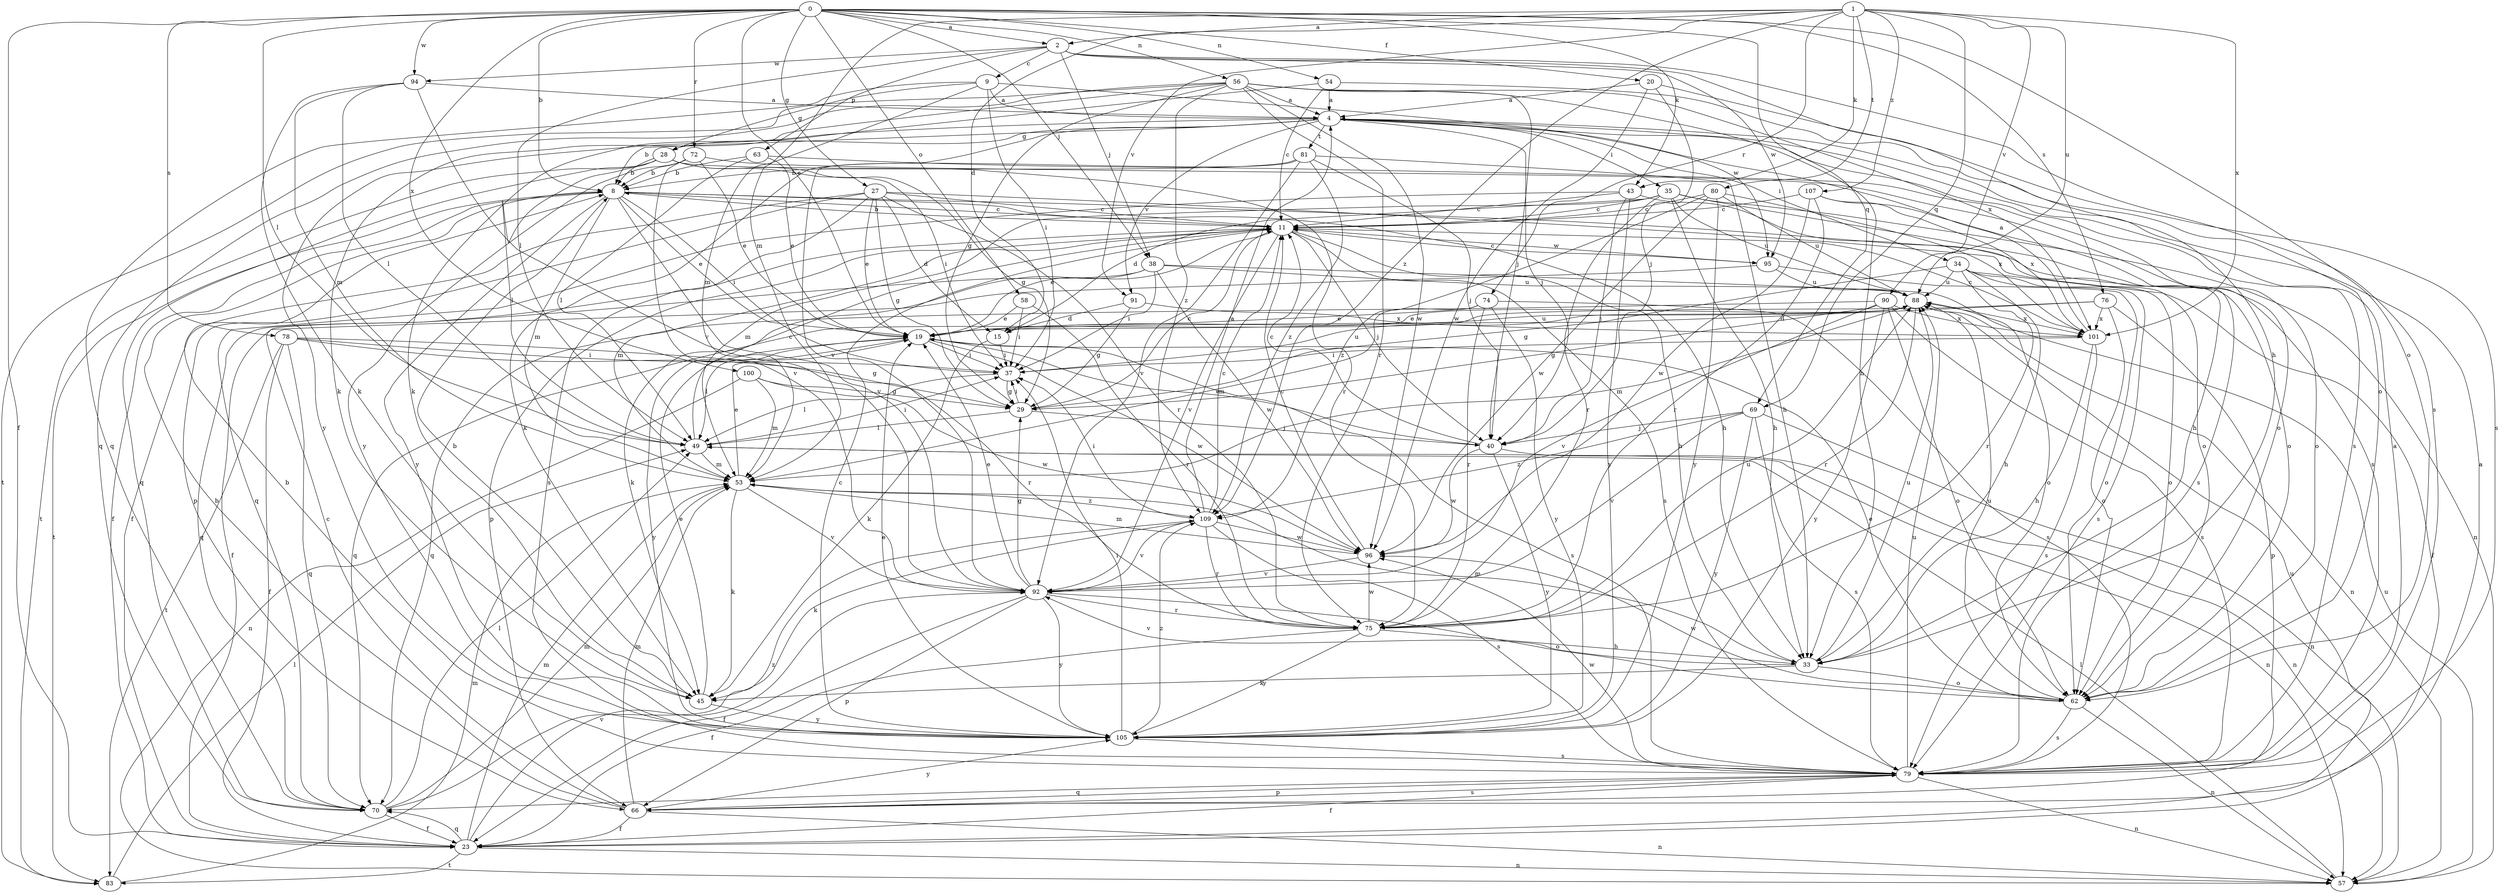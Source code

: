 strict digraph  {
0;
1;
2;
4;
8;
9;
11;
15;
19;
20;
23;
27;
28;
29;
33;
34;
35;
37;
38;
40;
43;
45;
49;
53;
54;
56;
57;
58;
62;
63;
66;
69;
70;
72;
74;
75;
76;
78;
79;
80;
81;
83;
88;
90;
91;
92;
94;
95;
96;
100;
101;
105;
107;
109;
0 -> 2  [label=a];
0 -> 8  [label=b];
0 -> 19  [label=e];
0 -> 20  [label=f];
0 -> 23  [label=f];
0 -> 27  [label=g];
0 -> 38  [label=j];
0 -> 43  [label=k];
0 -> 49  [label=l];
0 -> 54  [label=n];
0 -> 56  [label=n];
0 -> 58  [label=o];
0 -> 62  [label=o];
0 -> 69  [label=q];
0 -> 72  [label=r];
0 -> 76  [label=s];
0 -> 78  [label=s];
0 -> 94  [label=w];
0 -> 100  [label=x];
1 -> 2  [label=a];
1 -> 15  [label=d];
1 -> 43  [label=k];
1 -> 53  [label=m];
1 -> 69  [label=q];
1 -> 74  [label=r];
1 -> 80  [label=t];
1 -> 88  [label=u];
1 -> 90  [label=v];
1 -> 91  [label=v];
1 -> 101  [label=x];
1 -> 107  [label=z];
1 -> 109  [label=z];
2 -> 9  [label=c];
2 -> 33  [label=h];
2 -> 38  [label=j];
2 -> 49  [label=l];
2 -> 63  [label=p];
2 -> 79  [label=s];
2 -> 94  [label=w];
2 -> 95  [label=w];
4 -> 8  [label=b];
4 -> 28  [label=g];
4 -> 34  [label=i];
4 -> 35  [label=i];
4 -> 40  [label=j];
4 -> 79  [label=s];
4 -> 81  [label=t];
4 -> 91  [label=v];
4 -> 92  [label=v];
4 -> 105  [label=y];
8 -> 11  [label=c];
8 -> 19  [label=e];
8 -> 23  [label=f];
8 -> 33  [label=h];
8 -> 37  [label=i];
8 -> 53  [label=m];
8 -> 62  [label=o];
8 -> 83  [label=t];
8 -> 92  [label=v];
8 -> 105  [label=y];
9 -> 4  [label=a];
9 -> 28  [label=g];
9 -> 37  [label=i];
9 -> 53  [label=m];
9 -> 70  [label=q];
9 -> 95  [label=w];
11 -> 8  [label=b];
11 -> 19  [label=e];
11 -> 33  [label=h];
11 -> 40  [label=j];
11 -> 53  [label=m];
11 -> 66  [label=p];
11 -> 79  [label=s];
11 -> 92  [label=v];
11 -> 95  [label=w];
15 -> 37  [label=i];
15 -> 45  [label=k];
19 -> 37  [label=i];
19 -> 49  [label=l];
19 -> 79  [label=s];
19 -> 88  [label=u];
19 -> 96  [label=w];
19 -> 105  [label=y];
20 -> 4  [label=a];
20 -> 40  [label=j];
20 -> 79  [label=s];
20 -> 96  [label=w];
23 -> 53  [label=m];
23 -> 57  [label=n];
23 -> 70  [label=q];
23 -> 83  [label=t];
23 -> 88  [label=u];
23 -> 92  [label=v];
27 -> 11  [label=c];
27 -> 15  [label=d];
27 -> 19  [label=e];
27 -> 23  [label=f];
27 -> 29  [label=g];
27 -> 62  [label=o];
27 -> 66  [label=p];
27 -> 75  [label=r];
27 -> 79  [label=s];
28 -> 8  [label=b];
28 -> 29  [label=g];
28 -> 37  [label=i];
28 -> 49  [label=l];
28 -> 70  [label=q];
28 -> 75  [label=r];
28 -> 83  [label=t];
29 -> 11  [label=c];
29 -> 37  [label=i];
29 -> 40  [label=j];
29 -> 49  [label=l];
33 -> 45  [label=k];
33 -> 53  [label=m];
33 -> 62  [label=o];
33 -> 88  [label=u];
33 -> 92  [label=v];
34 -> 23  [label=f];
34 -> 29  [label=g];
34 -> 33  [label=h];
34 -> 62  [label=o];
34 -> 75  [label=r];
34 -> 79  [label=s];
34 -> 88  [label=u];
35 -> 11  [label=c];
35 -> 15  [label=d];
35 -> 33  [label=h];
35 -> 53  [label=m];
35 -> 57  [label=n];
35 -> 75  [label=r];
35 -> 79  [label=s];
35 -> 88  [label=u];
37 -> 29  [label=g];
37 -> 49  [label=l];
37 -> 88  [label=u];
38 -> 37  [label=i];
38 -> 45  [label=k];
38 -> 62  [label=o];
38 -> 70  [label=q];
38 -> 88  [label=u];
38 -> 96  [label=w];
40 -> 11  [label=c];
40 -> 19  [label=e];
40 -> 57  [label=n];
40 -> 96  [label=w];
40 -> 105  [label=y];
43 -> 11  [label=c];
43 -> 33  [label=h];
43 -> 40  [label=j];
43 -> 70  [label=q];
43 -> 105  [label=y];
45 -> 8  [label=b];
45 -> 19  [label=e];
45 -> 105  [label=y];
49 -> 11  [label=c];
49 -> 37  [label=i];
49 -> 53  [label=m];
49 -> 57  [label=n];
53 -> 19  [label=e];
53 -> 45  [label=k];
53 -> 92  [label=v];
53 -> 109  [label=z];
54 -> 4  [label=a];
54 -> 11  [label=c];
54 -> 45  [label=k];
54 -> 62  [label=o];
56 -> 4  [label=a];
56 -> 29  [label=g];
56 -> 33  [label=h];
56 -> 40  [label=j];
56 -> 45  [label=k];
56 -> 70  [label=q];
56 -> 75  [label=r];
56 -> 83  [label=t];
56 -> 96  [label=w];
56 -> 101  [label=x];
56 -> 109  [label=z];
57 -> 49  [label=l];
57 -> 88  [label=u];
58 -> 19  [label=e];
58 -> 37  [label=i];
58 -> 75  [label=r];
62 -> 19  [label=e];
62 -> 57  [label=n];
62 -> 79  [label=s];
62 -> 88  [label=u];
62 -> 96  [label=w];
63 -> 8  [label=b];
63 -> 19  [label=e];
63 -> 49  [label=l];
63 -> 79  [label=s];
66 -> 4  [label=a];
66 -> 8  [label=b];
66 -> 11  [label=c];
66 -> 23  [label=f];
66 -> 53  [label=m];
66 -> 57  [label=n];
66 -> 79  [label=s];
66 -> 105  [label=y];
69 -> 40  [label=j];
69 -> 57  [label=n];
69 -> 79  [label=s];
69 -> 92  [label=v];
69 -> 105  [label=y];
69 -> 109  [label=z];
70 -> 23  [label=f];
70 -> 49  [label=l];
70 -> 53  [label=m];
70 -> 109  [label=z];
72 -> 8  [label=b];
72 -> 19  [label=e];
72 -> 62  [label=o];
72 -> 92  [label=v];
72 -> 105  [label=y];
74 -> 19  [label=e];
74 -> 53  [label=m];
74 -> 75  [label=r];
74 -> 79  [label=s];
74 -> 105  [label=y];
75 -> 23  [label=f];
75 -> 33  [label=h];
75 -> 88  [label=u];
75 -> 96  [label=w];
75 -> 105  [label=y];
76 -> 15  [label=d];
76 -> 62  [label=o];
76 -> 66  [label=p];
76 -> 70  [label=q];
76 -> 101  [label=x];
78 -> 23  [label=f];
78 -> 29  [label=g];
78 -> 37  [label=i];
78 -> 70  [label=q];
78 -> 75  [label=r];
78 -> 83  [label=t];
79 -> 4  [label=a];
79 -> 8  [label=b];
79 -> 23  [label=f];
79 -> 57  [label=n];
79 -> 66  [label=p];
79 -> 70  [label=q];
79 -> 88  [label=u];
79 -> 96  [label=w];
80 -> 11  [label=c];
80 -> 88  [label=u];
80 -> 96  [label=w];
80 -> 101  [label=x];
80 -> 105  [label=y];
80 -> 109  [label=z];
81 -> 8  [label=b];
81 -> 33  [label=h];
81 -> 40  [label=j];
81 -> 45  [label=k];
81 -> 92  [label=v];
81 -> 109  [label=z];
83 -> 49  [label=l];
83 -> 53  [label=m];
88 -> 19  [label=e];
88 -> 53  [label=m];
88 -> 57  [label=n];
88 -> 75  [label=r];
88 -> 101  [label=x];
90 -> 29  [label=g];
90 -> 62  [label=o];
90 -> 70  [label=q];
90 -> 79  [label=s];
90 -> 92  [label=v];
90 -> 101  [label=x];
90 -> 105  [label=y];
91 -> 15  [label=d];
91 -> 29  [label=g];
91 -> 101  [label=x];
92 -> 19  [label=e];
92 -> 23  [label=f];
92 -> 29  [label=g];
92 -> 62  [label=o];
92 -> 66  [label=p];
92 -> 75  [label=r];
92 -> 105  [label=y];
94 -> 4  [label=a];
94 -> 45  [label=k];
94 -> 49  [label=l];
94 -> 53  [label=m];
94 -> 92  [label=v];
95 -> 11  [label=c];
95 -> 23  [label=f];
95 -> 62  [label=o];
95 -> 88  [label=u];
96 -> 11  [label=c];
96 -> 53  [label=m];
96 -> 92  [label=v];
100 -> 29  [label=g];
100 -> 53  [label=m];
100 -> 57  [label=n];
100 -> 96  [label=w];
101 -> 4  [label=a];
101 -> 11  [label=c];
101 -> 33  [label=h];
101 -> 37  [label=i];
101 -> 79  [label=s];
105 -> 11  [label=c];
105 -> 19  [label=e];
105 -> 37  [label=i];
105 -> 79  [label=s];
105 -> 109  [label=z];
107 -> 11  [label=c];
107 -> 62  [label=o];
107 -> 75  [label=r];
107 -> 96  [label=w];
107 -> 101  [label=x];
109 -> 4  [label=a];
109 -> 11  [label=c];
109 -> 37  [label=i];
109 -> 45  [label=k];
109 -> 75  [label=r];
109 -> 79  [label=s];
109 -> 92  [label=v];
109 -> 96  [label=w];
}

